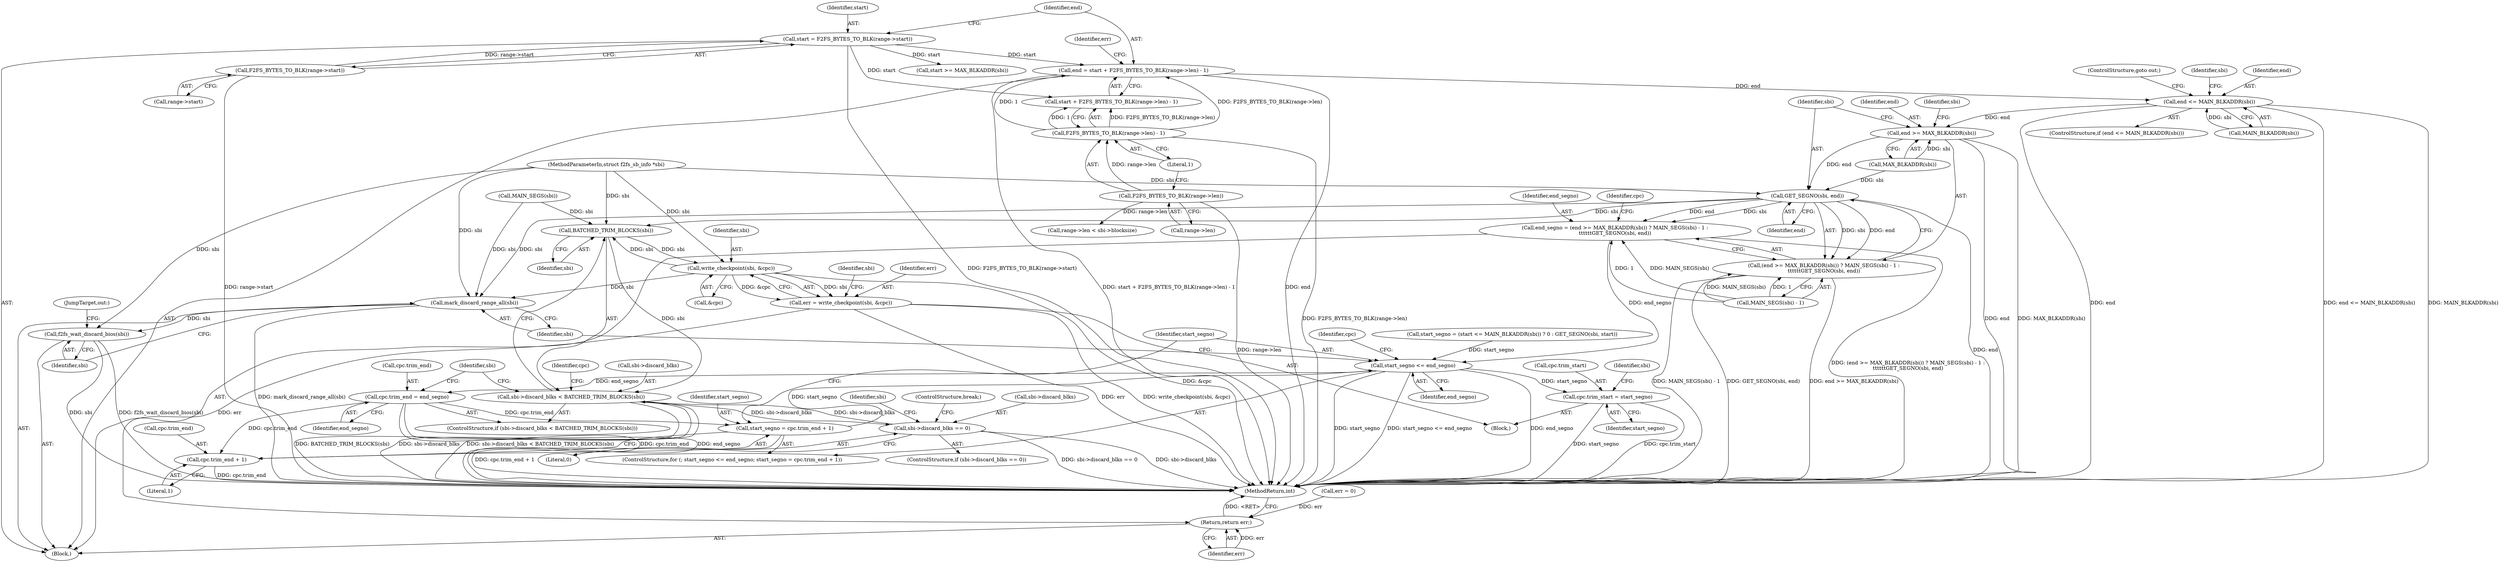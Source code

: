 digraph "1_linux_638164a2718f337ea224b747cf5977ef143166a4@integer" {
"1000115" [label="(Call,end = start + F2FS_BYTES_TO_BLK(range->len) - 1)"];
"1000108" [label="(Call,start = F2FS_BYTES_TO_BLK(range->start))"];
"1000110" [label="(Call,F2FS_BYTES_TO_BLK(range->start))"];
"1000119" [label="(Call,F2FS_BYTES_TO_BLK(range->len) - 1)"];
"1000120" [label="(Call,F2FS_BYTES_TO_BLK(range->len))"];
"1000154" [label="(Call,end <= MAIN_BLKADDR(sbi))"];
"1000185" [label="(Call,end >= MAX_BLKADDR(sbi))"];
"1000193" [label="(Call,GET_SEGNO(sbi, end))"];
"1000182" [label="(Call,end_segno = (end >= MAX_BLKADDR(sbi)) ? MAIN_SEGS(sbi) - 1 :\n\t\t\t\t\t\tGET_SEGNO(sbi, end))"];
"1000213" [label="(Call,start_segno <= end_segno)"];
"1000224" [label="(Call,cpc.trim_start = start_segno)"];
"1000244" [label="(Call,cpc.trim_end = end_segno)"];
"1000216" [label="(Call,start_segno = cpc.trim_end + 1)"];
"1000218" [label="(Call,cpc.trim_end + 1)"];
"1000184" [label="(Call,(end >= MAX_BLKADDR(sbi)) ? MAIN_SEGS(sbi) - 1 :\n\t\t\t\t\t\tGET_SEGNO(sbi, end))"];
"1000242" [label="(Call,BATCHED_TRIM_BLOCKS(sbi))"];
"1000238" [label="(Call,sbi->discard_blks < BATCHED_TRIM_BLOCKS(sbi))"];
"1000230" [label="(Call,sbi->discard_blks == 0)"];
"1000257" [label="(Call,write_checkpoint(sbi, &cpc))"];
"1000255" [label="(Call,err = write_checkpoint(sbi, &cpc))"];
"1000283" [label="(Return,return err;)"];
"1000270" [label="(Call,mark_discard_range_all(sbi))"];
"1000272" [label="(Call,f2fs_wait_discard_bios(sbi))"];
"1000185" [label="(Call,end >= MAX_BLKADDR(sbi))"];
"1000217" [label="(Identifier,start_segno)"];
"1000119" [label="(Call,F2FS_BYTES_TO_BLK(range->len) - 1)"];
"1000246" [label="(Identifier,cpc)"];
"1000224" [label="(Call,cpc.trim_start = start_segno)"];
"1000219" [label="(Call,cpc.trim_end)"];
"1000240" [label="(Identifier,sbi)"];
"1000198" [label="(Identifier,cpc)"];
"1000138" [label="(Call,range->len < sbi->blocksize)"];
"1000104" [label="(MethodParameterIn,struct f2fs_sb_info *sbi)"];
"1000274" [label="(JumpTarget,out:)"];
"1000129" [label="(Call,err = 0)"];
"1000273" [label="(Identifier,sbi)"];
"1000116" [label="(Identifier,end)"];
"1000156" [label="(Call,MAIN_BLKADDR(sbi))"];
"1000111" [label="(Call,range->start)"];
"1000158" [label="(ControlStructure,goto out;)"];
"1000191" [label="(Identifier,sbi)"];
"1000225" [label="(Call,cpc.trim_start)"];
"1000187" [label="(Call,MAX_BLKADDR(sbi))"];
"1000161" [label="(Identifier,sbi)"];
"1000115" [label="(Call,end = start + F2FS_BYTES_TO_BLK(range->len) - 1)"];
"1000215" [label="(Identifier,end_segno)"];
"1000245" [label="(Call,cpc.trim_end)"];
"1000243" [label="(Identifier,sbi)"];
"1000257" [label="(Call,write_checkpoint(sbi, &cpc))"];
"1000255" [label="(Call,err = write_checkpoint(sbi, &cpc))"];
"1000155" [label="(Identifier,end)"];
"1000213" [label="(Call,start_segno <= end_segno)"];
"1000130" [label="(Identifier,err)"];
"1000108" [label="(Call,start = F2FS_BYTES_TO_BLK(range->start))"];
"1000194" [label="(Identifier,sbi)"];
"1000271" [label="(Identifier,sbi)"];
"1000232" [label="(Identifier,sbi)"];
"1000189" [label="(Call,MAIN_SEGS(sbi) - 1)"];
"1000214" [label="(Identifier,start_segno)"];
"1000216" [label="(Call,start_segno = cpc.trim_end + 1)"];
"1000109" [label="(Identifier,start)"];
"1000256" [label="(Identifier,err)"];
"1000229" [label="(ControlStructure,if (sbi->discard_blks == 0))"];
"1000283" [label="(Return,return err;)"];
"1000242" [label="(Call,BATCHED_TRIM_BLOCKS(sbi))"];
"1000154" [label="(Call,end <= MAIN_BLKADDR(sbi))"];
"1000264" [label="(Identifier,sbi)"];
"1000134" [label="(Call,start >= MAX_BLKADDR(sbi))"];
"1000239" [label="(Call,sbi->discard_blks)"];
"1000230" [label="(Call,sbi->discard_blks == 0)"];
"1000121" [label="(Call,range->len)"];
"1000258" [label="(Identifier,sbi)"];
"1000110" [label="(Call,F2FS_BYTES_TO_BLK(range->start))"];
"1000270" [label="(Call,mark_discard_range_all(sbi))"];
"1000184" [label="(Call,(end >= MAX_BLKADDR(sbi)) ? MAIN_SEGS(sbi) - 1 :\n\t\t\t\t\t\tGET_SEGNO(sbi, end))"];
"1000190" [label="(Call,MAIN_SEGS(sbi))"];
"1000195" [label="(Identifier,end)"];
"1000182" [label="(Call,end_segno = (end >= MAX_BLKADDR(sbi)) ? MAIN_SEGS(sbi) - 1 :\n\t\t\t\t\t\tGET_SEGNO(sbi, end))"];
"1000222" [label="(Literal,1)"];
"1000186" [label="(Identifier,end)"];
"1000284" [label="(Identifier,err)"];
"1000238" [label="(Call,sbi->discard_blks < BATCHED_TRIM_BLOCKS(sbi))"];
"1000153" [label="(ControlStructure,if (end <= MAIN_BLKADDR(sbi)))"];
"1000218" [label="(Call,cpc.trim_end + 1)"];
"1000259" [label="(Call,&cpc)"];
"1000183" [label="(Identifier,end_segno)"];
"1000223" [label="(Block,)"];
"1000193" [label="(Call,GET_SEGNO(sbi, end))"];
"1000285" [label="(MethodReturn,int)"];
"1000212" [label="(ControlStructure,for (; start_segno <= end_segno; start_segno = cpc.trim_end + 1))"];
"1000253" [label="(Identifier,sbi)"];
"1000120" [label="(Call,F2FS_BYTES_TO_BLK(range->len))"];
"1000244" [label="(Call,cpc.trim_end = end_segno)"];
"1000235" [label="(ControlStructure,break;)"];
"1000106" [label="(Block,)"];
"1000228" [label="(Identifier,start_segno)"];
"1000237" [label="(ControlStructure,if (sbi->discard_blks < BATCHED_TRIM_BLOCKS(sbi)))"];
"1000272" [label="(Call,f2fs_wait_discard_bios(sbi))"];
"1000226" [label="(Identifier,cpc)"];
"1000171" [label="(Call,start_segno = (start <= MAIN_BLKADDR(sbi)) ? 0 : GET_SEGNO(sbi, start))"];
"1000231" [label="(Call,sbi->discard_blks)"];
"1000234" [label="(Literal,0)"];
"1000124" [label="(Literal,1)"];
"1000117" [label="(Call,start + F2FS_BYTES_TO_BLK(range->len) - 1)"];
"1000248" [label="(Identifier,end_segno)"];
"1000115" -> "1000106"  [label="AST: "];
"1000115" -> "1000117"  [label="CFG: "];
"1000116" -> "1000115"  [label="AST: "];
"1000117" -> "1000115"  [label="AST: "];
"1000130" -> "1000115"  [label="CFG: "];
"1000115" -> "1000285"  [label="DDG: start + F2FS_BYTES_TO_BLK(range->len) - 1"];
"1000115" -> "1000285"  [label="DDG: end"];
"1000108" -> "1000115"  [label="DDG: start"];
"1000119" -> "1000115"  [label="DDG: F2FS_BYTES_TO_BLK(range->len)"];
"1000119" -> "1000115"  [label="DDG: 1"];
"1000115" -> "1000154"  [label="DDG: end"];
"1000108" -> "1000106"  [label="AST: "];
"1000108" -> "1000110"  [label="CFG: "];
"1000109" -> "1000108"  [label="AST: "];
"1000110" -> "1000108"  [label="AST: "];
"1000116" -> "1000108"  [label="CFG: "];
"1000108" -> "1000285"  [label="DDG: F2FS_BYTES_TO_BLK(range->start)"];
"1000110" -> "1000108"  [label="DDG: range->start"];
"1000108" -> "1000117"  [label="DDG: start"];
"1000108" -> "1000134"  [label="DDG: start"];
"1000110" -> "1000111"  [label="CFG: "];
"1000111" -> "1000110"  [label="AST: "];
"1000110" -> "1000285"  [label="DDG: range->start"];
"1000119" -> "1000117"  [label="AST: "];
"1000119" -> "1000124"  [label="CFG: "];
"1000120" -> "1000119"  [label="AST: "];
"1000124" -> "1000119"  [label="AST: "];
"1000117" -> "1000119"  [label="CFG: "];
"1000119" -> "1000285"  [label="DDG: F2FS_BYTES_TO_BLK(range->len)"];
"1000119" -> "1000117"  [label="DDG: F2FS_BYTES_TO_BLK(range->len)"];
"1000119" -> "1000117"  [label="DDG: 1"];
"1000120" -> "1000119"  [label="DDG: range->len"];
"1000120" -> "1000121"  [label="CFG: "];
"1000121" -> "1000120"  [label="AST: "];
"1000124" -> "1000120"  [label="CFG: "];
"1000120" -> "1000285"  [label="DDG: range->len"];
"1000120" -> "1000138"  [label="DDG: range->len"];
"1000154" -> "1000153"  [label="AST: "];
"1000154" -> "1000156"  [label="CFG: "];
"1000155" -> "1000154"  [label="AST: "];
"1000156" -> "1000154"  [label="AST: "];
"1000158" -> "1000154"  [label="CFG: "];
"1000161" -> "1000154"  [label="CFG: "];
"1000154" -> "1000285"  [label="DDG: end"];
"1000154" -> "1000285"  [label="DDG: end <= MAIN_BLKADDR(sbi)"];
"1000154" -> "1000285"  [label="DDG: MAIN_BLKADDR(sbi)"];
"1000156" -> "1000154"  [label="DDG: sbi"];
"1000154" -> "1000185"  [label="DDG: end"];
"1000185" -> "1000184"  [label="AST: "];
"1000185" -> "1000187"  [label="CFG: "];
"1000186" -> "1000185"  [label="AST: "];
"1000187" -> "1000185"  [label="AST: "];
"1000191" -> "1000185"  [label="CFG: "];
"1000194" -> "1000185"  [label="CFG: "];
"1000185" -> "1000285"  [label="DDG: end"];
"1000185" -> "1000285"  [label="DDG: MAX_BLKADDR(sbi)"];
"1000187" -> "1000185"  [label="DDG: sbi"];
"1000185" -> "1000193"  [label="DDG: end"];
"1000193" -> "1000184"  [label="AST: "];
"1000193" -> "1000195"  [label="CFG: "];
"1000194" -> "1000193"  [label="AST: "];
"1000195" -> "1000193"  [label="AST: "];
"1000184" -> "1000193"  [label="CFG: "];
"1000193" -> "1000285"  [label="DDG: end"];
"1000193" -> "1000182"  [label="DDG: sbi"];
"1000193" -> "1000182"  [label="DDG: end"];
"1000193" -> "1000184"  [label="DDG: sbi"];
"1000193" -> "1000184"  [label="DDG: end"];
"1000187" -> "1000193"  [label="DDG: sbi"];
"1000104" -> "1000193"  [label="DDG: sbi"];
"1000193" -> "1000242"  [label="DDG: sbi"];
"1000193" -> "1000270"  [label="DDG: sbi"];
"1000182" -> "1000106"  [label="AST: "];
"1000182" -> "1000184"  [label="CFG: "];
"1000183" -> "1000182"  [label="AST: "];
"1000184" -> "1000182"  [label="AST: "];
"1000198" -> "1000182"  [label="CFG: "];
"1000182" -> "1000285"  [label="DDG: (end >= MAX_BLKADDR(sbi)) ? MAIN_SEGS(sbi) - 1 :\n\t\t\t\t\t\tGET_SEGNO(sbi, end)"];
"1000189" -> "1000182"  [label="DDG: MAIN_SEGS(sbi)"];
"1000189" -> "1000182"  [label="DDG: 1"];
"1000182" -> "1000213"  [label="DDG: end_segno"];
"1000213" -> "1000212"  [label="AST: "];
"1000213" -> "1000215"  [label="CFG: "];
"1000214" -> "1000213"  [label="AST: "];
"1000215" -> "1000213"  [label="AST: "];
"1000226" -> "1000213"  [label="CFG: "];
"1000271" -> "1000213"  [label="CFG: "];
"1000213" -> "1000285"  [label="DDG: start_segno"];
"1000213" -> "1000285"  [label="DDG: start_segno <= end_segno"];
"1000213" -> "1000285"  [label="DDG: end_segno"];
"1000171" -> "1000213"  [label="DDG: start_segno"];
"1000216" -> "1000213"  [label="DDG: start_segno"];
"1000213" -> "1000224"  [label="DDG: start_segno"];
"1000213" -> "1000244"  [label="DDG: end_segno"];
"1000224" -> "1000223"  [label="AST: "];
"1000224" -> "1000228"  [label="CFG: "];
"1000225" -> "1000224"  [label="AST: "];
"1000228" -> "1000224"  [label="AST: "];
"1000232" -> "1000224"  [label="CFG: "];
"1000224" -> "1000285"  [label="DDG: cpc.trim_start"];
"1000224" -> "1000285"  [label="DDG: start_segno"];
"1000244" -> "1000237"  [label="AST: "];
"1000244" -> "1000248"  [label="CFG: "];
"1000245" -> "1000244"  [label="AST: "];
"1000248" -> "1000244"  [label="AST: "];
"1000253" -> "1000244"  [label="CFG: "];
"1000244" -> "1000285"  [label="DDG: end_segno"];
"1000244" -> "1000285"  [label="DDG: cpc.trim_end"];
"1000244" -> "1000216"  [label="DDG: cpc.trim_end"];
"1000244" -> "1000218"  [label="DDG: cpc.trim_end"];
"1000216" -> "1000212"  [label="AST: "];
"1000216" -> "1000218"  [label="CFG: "];
"1000217" -> "1000216"  [label="AST: "];
"1000218" -> "1000216"  [label="AST: "];
"1000214" -> "1000216"  [label="CFG: "];
"1000216" -> "1000285"  [label="DDG: cpc.trim_end + 1"];
"1000218" -> "1000222"  [label="CFG: "];
"1000219" -> "1000218"  [label="AST: "];
"1000222" -> "1000218"  [label="AST: "];
"1000218" -> "1000285"  [label="DDG: cpc.trim_end"];
"1000184" -> "1000189"  [label="CFG: "];
"1000189" -> "1000184"  [label="AST: "];
"1000184" -> "1000285"  [label="DDG: end >= MAX_BLKADDR(sbi)"];
"1000184" -> "1000285"  [label="DDG: MAIN_SEGS(sbi) - 1"];
"1000184" -> "1000285"  [label="DDG: GET_SEGNO(sbi, end)"];
"1000189" -> "1000184"  [label="DDG: MAIN_SEGS(sbi)"];
"1000189" -> "1000184"  [label="DDG: 1"];
"1000242" -> "1000238"  [label="AST: "];
"1000242" -> "1000243"  [label="CFG: "];
"1000243" -> "1000242"  [label="AST: "];
"1000238" -> "1000242"  [label="CFG: "];
"1000242" -> "1000238"  [label="DDG: sbi"];
"1000190" -> "1000242"  [label="DDG: sbi"];
"1000257" -> "1000242"  [label="DDG: sbi"];
"1000104" -> "1000242"  [label="DDG: sbi"];
"1000242" -> "1000257"  [label="DDG: sbi"];
"1000238" -> "1000237"  [label="AST: "];
"1000239" -> "1000238"  [label="AST: "];
"1000246" -> "1000238"  [label="CFG: "];
"1000253" -> "1000238"  [label="CFG: "];
"1000238" -> "1000285"  [label="DDG: sbi->discard_blks"];
"1000238" -> "1000285"  [label="DDG: sbi->discard_blks < BATCHED_TRIM_BLOCKS(sbi)"];
"1000238" -> "1000285"  [label="DDG: BATCHED_TRIM_BLOCKS(sbi)"];
"1000238" -> "1000230"  [label="DDG: sbi->discard_blks"];
"1000230" -> "1000238"  [label="DDG: sbi->discard_blks"];
"1000230" -> "1000229"  [label="AST: "];
"1000230" -> "1000234"  [label="CFG: "];
"1000231" -> "1000230"  [label="AST: "];
"1000234" -> "1000230"  [label="AST: "];
"1000235" -> "1000230"  [label="CFG: "];
"1000240" -> "1000230"  [label="CFG: "];
"1000230" -> "1000285"  [label="DDG: sbi->discard_blks"];
"1000230" -> "1000285"  [label="DDG: sbi->discard_blks == 0"];
"1000257" -> "1000255"  [label="AST: "];
"1000257" -> "1000259"  [label="CFG: "];
"1000258" -> "1000257"  [label="AST: "];
"1000259" -> "1000257"  [label="AST: "];
"1000255" -> "1000257"  [label="CFG: "];
"1000257" -> "1000285"  [label="DDG: &cpc"];
"1000257" -> "1000255"  [label="DDG: sbi"];
"1000257" -> "1000255"  [label="DDG: &cpc"];
"1000104" -> "1000257"  [label="DDG: sbi"];
"1000257" -> "1000270"  [label="DDG: sbi"];
"1000255" -> "1000223"  [label="AST: "];
"1000256" -> "1000255"  [label="AST: "];
"1000264" -> "1000255"  [label="CFG: "];
"1000255" -> "1000285"  [label="DDG: write_checkpoint(sbi, &cpc)"];
"1000255" -> "1000285"  [label="DDG: err"];
"1000255" -> "1000283"  [label="DDG: err"];
"1000283" -> "1000106"  [label="AST: "];
"1000283" -> "1000284"  [label="CFG: "];
"1000284" -> "1000283"  [label="AST: "];
"1000285" -> "1000283"  [label="CFG: "];
"1000283" -> "1000285"  [label="DDG: <RET>"];
"1000284" -> "1000283"  [label="DDG: err"];
"1000129" -> "1000283"  [label="DDG: err"];
"1000270" -> "1000106"  [label="AST: "];
"1000270" -> "1000271"  [label="CFG: "];
"1000271" -> "1000270"  [label="AST: "];
"1000273" -> "1000270"  [label="CFG: "];
"1000270" -> "1000285"  [label="DDG: mark_discard_range_all(sbi)"];
"1000190" -> "1000270"  [label="DDG: sbi"];
"1000104" -> "1000270"  [label="DDG: sbi"];
"1000270" -> "1000272"  [label="DDG: sbi"];
"1000272" -> "1000106"  [label="AST: "];
"1000272" -> "1000273"  [label="CFG: "];
"1000273" -> "1000272"  [label="AST: "];
"1000274" -> "1000272"  [label="CFG: "];
"1000272" -> "1000285"  [label="DDG: sbi"];
"1000272" -> "1000285"  [label="DDG: f2fs_wait_discard_bios(sbi)"];
"1000104" -> "1000272"  [label="DDG: sbi"];
}

